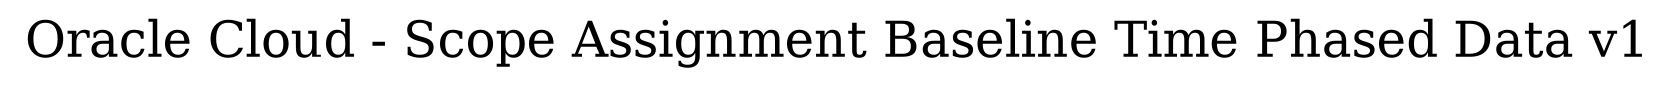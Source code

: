 digraph LexiconGraph {
graph[label="Oracle Cloud - Scope Assignment Baseline Time Phased Data v1", fontsize=24]
splines=true
}
